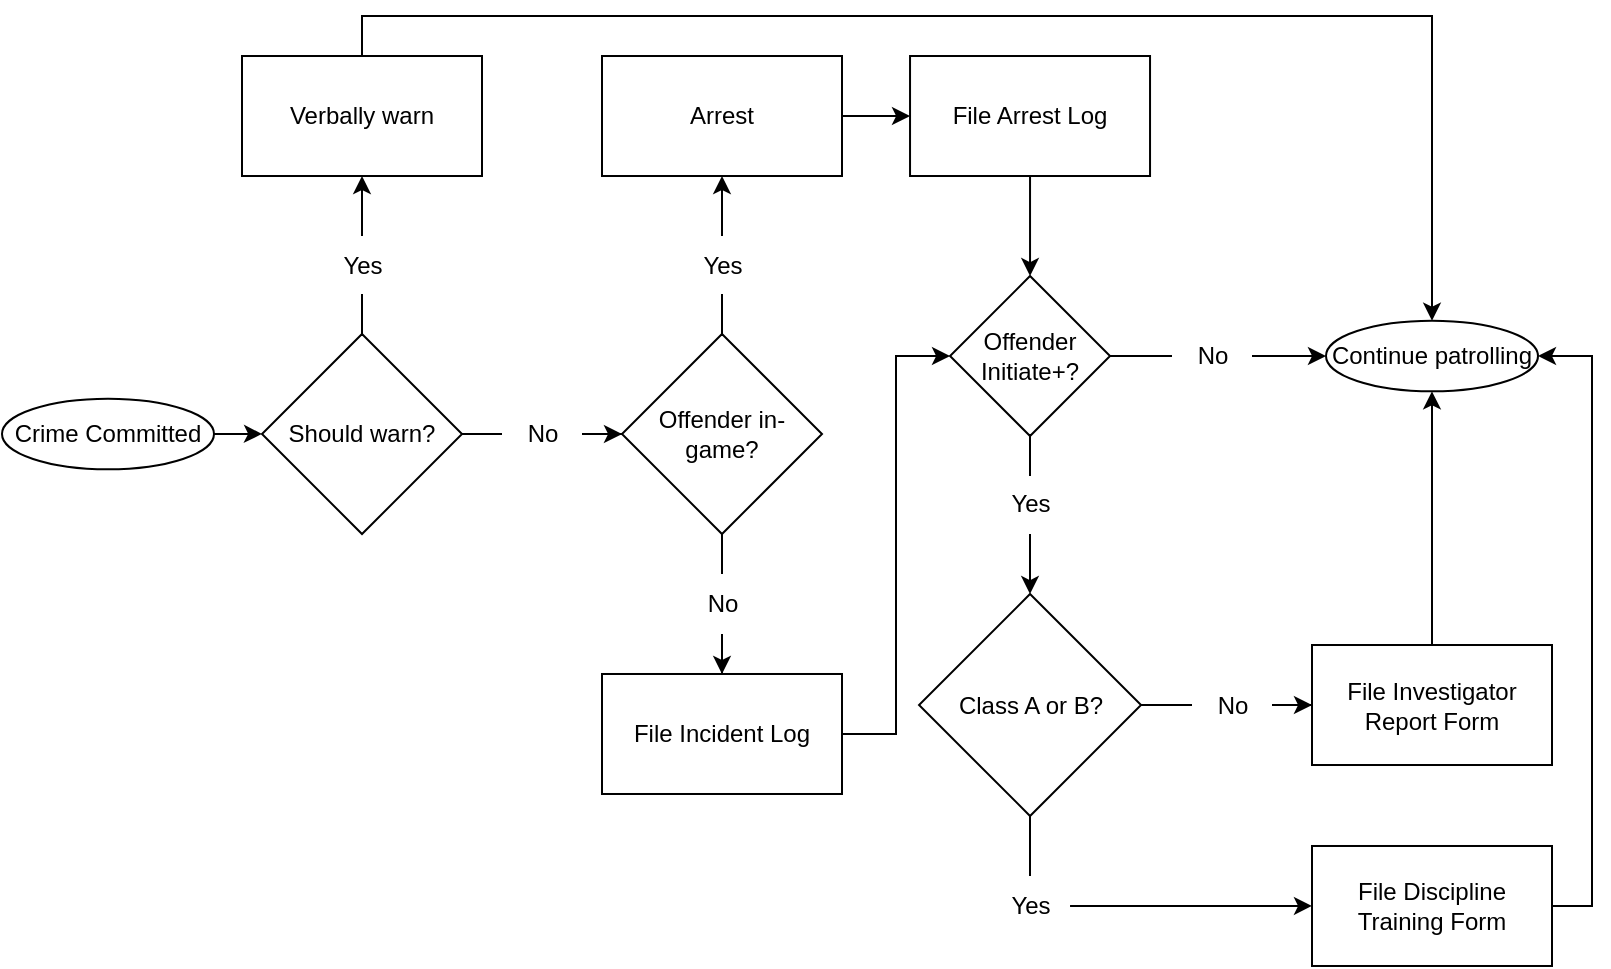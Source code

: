 <mxfile version="20.5.3" type="device"><diagram id="C5RBs43oDa-KdzZeNtuy" name="Page-1"><mxGraphModel dx="358" dy="674" grid="1" gridSize="10" guides="1" tooltips="1" connect="1" arrows="1" fold="1" page="1" pageScale="1" pageWidth="827" pageHeight="1169" math="0" shadow="0"><root><mxCell id="WIyWlLk6GJQsqaUBKTNV-0"/><mxCell id="WIyWlLk6GJQsqaUBKTNV-1" parent="WIyWlLk6GJQsqaUBKTNV-0"/><mxCell id="ngi5WdAwrhqHNQDqIdOo-2" value="" style="edgeStyle=orthogonalEdgeStyle;rounded=0;orthogonalLoop=1;jettySize=auto;html=1;" parent="WIyWlLk6GJQsqaUBKTNV-1" source="ngi5WdAwrhqHNQDqIdOo-0" target="ngi5WdAwrhqHNQDqIdOo-1" edge="1"><mxGeometry relative="1" as="geometry"/></mxCell><mxCell id="ngi5WdAwrhqHNQDqIdOo-0" value="Crime Committed" style="ellipse;whiteSpace=wrap;html=1;" parent="WIyWlLk6GJQsqaUBKTNV-1" vertex="1"><mxGeometry x="843" y="441.33" width="106" height="35.33" as="geometry"/></mxCell><UserObject label="" id="ngi5WdAwrhqHNQDqIdOo-4"><mxCell style="edgeStyle=orthogonalEdgeStyle;rounded=0;orthogonalLoop=1;jettySize=auto;html=1;startArrow=none;" parent="WIyWlLk6GJQsqaUBKTNV-1" source="ngi5WdAwrhqHNQDqIdOo-24" target="ngi5WdAwrhqHNQDqIdOo-3" edge="1"><mxGeometry relative="1" as="geometry"/></mxCell></UserObject><mxCell id="ngi5WdAwrhqHNQDqIdOo-6" value="" style="edgeStyle=orthogonalEdgeStyle;rounded=0;orthogonalLoop=1;jettySize=auto;html=1;startArrow=none;" parent="WIyWlLk6GJQsqaUBKTNV-1" source="ngi5WdAwrhqHNQDqIdOo-26" target="ngi5WdAwrhqHNQDqIdOo-5" edge="1"><mxGeometry relative="1" as="geometry"/></mxCell><mxCell id="ngi5WdAwrhqHNQDqIdOo-1" value="Should warn?" style="rhombus;whiteSpace=wrap;html=1;" parent="WIyWlLk6GJQsqaUBKTNV-1" vertex="1"><mxGeometry x="973" y="409" width="100.01" height="100.01" as="geometry"/></mxCell><mxCell id="fDD_IzC-QMONY1rBlTRo-1" style="edgeStyle=orthogonalEdgeStyle;rounded=0;orthogonalLoop=1;jettySize=auto;html=1;exitX=0.5;exitY=0;exitDx=0;exitDy=0;entryX=0.5;entryY=0;entryDx=0;entryDy=0;" edge="1" parent="WIyWlLk6GJQsqaUBKTNV-1" source="ngi5WdAwrhqHNQDqIdOo-3" target="YmLmxr0_tUAikW5fB8uA-0"><mxGeometry relative="1" as="geometry"/></mxCell><mxCell id="ngi5WdAwrhqHNQDqIdOo-3" value="Verbally warn" style="whiteSpace=wrap;html=1;" parent="WIyWlLk6GJQsqaUBKTNV-1" vertex="1"><mxGeometry x="963" y="270.005" width="120" height="60" as="geometry"/></mxCell><mxCell id="ngi5WdAwrhqHNQDqIdOo-8" value="" style="edgeStyle=orthogonalEdgeStyle;rounded=0;orthogonalLoop=1;jettySize=auto;html=1;startArrow=none;" parent="WIyWlLk6GJQsqaUBKTNV-1" source="ngi5WdAwrhqHNQDqIdOo-31" target="ngi5WdAwrhqHNQDqIdOo-7" edge="1"><mxGeometry relative="1" as="geometry"/></mxCell><mxCell id="ngi5WdAwrhqHNQDqIdOo-10" value="" style="edgeStyle=orthogonalEdgeStyle;rounded=0;orthogonalLoop=1;jettySize=auto;html=1;startArrow=none;" parent="WIyWlLk6GJQsqaUBKTNV-1" source="ngi5WdAwrhqHNQDqIdOo-29" target="ngi5WdAwrhqHNQDqIdOo-9" edge="1"><mxGeometry relative="1" as="geometry"/></mxCell><mxCell id="ngi5WdAwrhqHNQDqIdOo-5" value="Offender in-game?" style="rhombus;whiteSpace=wrap;html=1;" parent="WIyWlLk6GJQsqaUBKTNV-1" vertex="1"><mxGeometry x="1153" y="409" width="100" height="100" as="geometry"/></mxCell><mxCell id="ngi5WdAwrhqHNQDqIdOo-12" value="" style="edgeStyle=orthogonalEdgeStyle;rounded=0;orthogonalLoop=1;jettySize=auto;html=1;" parent="WIyWlLk6GJQsqaUBKTNV-1" source="ngi5WdAwrhqHNQDqIdOo-7" target="ngi5WdAwrhqHNQDqIdOo-11" edge="1"><mxGeometry relative="1" as="geometry"/></mxCell><mxCell id="ngi5WdAwrhqHNQDqIdOo-7" value="Arrest" style="whiteSpace=wrap;html=1;" parent="WIyWlLk6GJQsqaUBKTNV-1" vertex="1"><mxGeometry x="1143" y="270.005" width="120" height="60" as="geometry"/></mxCell><mxCell id="fDD_IzC-QMONY1rBlTRo-0" style="edgeStyle=orthogonalEdgeStyle;rounded=0;orthogonalLoop=1;jettySize=auto;html=1;exitX=1;exitY=0.5;exitDx=0;exitDy=0;entryX=0;entryY=0.5;entryDx=0;entryDy=0;" edge="1" parent="WIyWlLk6GJQsqaUBKTNV-1" source="ngi5WdAwrhqHNQDqIdOo-9" target="ngi5WdAwrhqHNQDqIdOo-13"><mxGeometry relative="1" as="geometry"/></mxCell><mxCell id="ngi5WdAwrhqHNQDqIdOo-9" value="File Incident Log" style="whiteSpace=wrap;html=1;" parent="WIyWlLk6GJQsqaUBKTNV-1" vertex="1"><mxGeometry x="1143" y="578.995" width="120" height="60" as="geometry"/></mxCell><mxCell id="ngi5WdAwrhqHNQDqIdOo-42" style="edgeStyle=orthogonalEdgeStyle;rounded=0;orthogonalLoop=1;jettySize=auto;html=1;exitX=0.5;exitY=1;exitDx=0;exitDy=0;entryX=0.5;entryY=0;entryDx=0;entryDy=0;" parent="WIyWlLk6GJQsqaUBKTNV-1" source="ngi5WdAwrhqHNQDqIdOo-11" target="ngi5WdAwrhqHNQDqIdOo-13" edge="1"><mxGeometry relative="1" as="geometry"/></mxCell><mxCell id="ngi5WdAwrhqHNQDqIdOo-11" value="File Arrest Log" style="whiteSpace=wrap;html=1;" parent="WIyWlLk6GJQsqaUBKTNV-1" vertex="1"><mxGeometry x="1297.02" y="270.005" width="120" height="60" as="geometry"/></mxCell><mxCell id="ngi5WdAwrhqHNQDqIdOo-16" value="" style="edgeStyle=orthogonalEdgeStyle;rounded=0;orthogonalLoop=1;jettySize=auto;html=1;startArrow=none;" parent="WIyWlLk6GJQsqaUBKTNV-1" source="ngi5WdAwrhqHNQDqIdOo-33" target="ngi5WdAwrhqHNQDqIdOo-15" edge="1"><mxGeometry relative="1" as="geometry"/></mxCell><mxCell id="YmLmxr0_tUAikW5fB8uA-5" style="edgeStyle=orthogonalEdgeStyle;rounded=0;orthogonalLoop=1;jettySize=auto;html=1;exitX=1;exitY=0.5;exitDx=0;exitDy=0;entryX=0;entryY=0.5;entryDx=0;entryDy=0;startArrow=none;" parent="WIyWlLk6GJQsqaUBKTNV-1" source="YmLmxr0_tUAikW5fB8uA-7" target="YmLmxr0_tUAikW5fB8uA-0" edge="1"><mxGeometry relative="1" as="geometry"/></mxCell><mxCell id="ngi5WdAwrhqHNQDqIdOo-13" value="Offender Initiate+?" style="rhombus;whiteSpace=wrap;html=1;" parent="WIyWlLk6GJQsqaUBKTNV-1" vertex="1"><mxGeometry x="1317.02" y="380.005" width="80" height="80" as="geometry"/></mxCell><mxCell id="ngi5WdAwrhqHNQDqIdOo-20" value="" style="edgeStyle=orthogonalEdgeStyle;rounded=0;orthogonalLoop=1;jettySize=auto;html=1;startArrow=none;" parent="WIyWlLk6GJQsqaUBKTNV-1" source="ngi5WdAwrhqHNQDqIdOo-37" target="ngi5WdAwrhqHNQDqIdOo-19" edge="1"><mxGeometry relative="1" as="geometry"/></mxCell><mxCell id="ngi5WdAwrhqHNQDqIdOo-22" value="" style="edgeStyle=orthogonalEdgeStyle;rounded=0;orthogonalLoop=1;jettySize=auto;html=1;startArrow=none;" parent="WIyWlLk6GJQsqaUBKTNV-1" source="ngi5WdAwrhqHNQDqIdOo-35" target="ngi5WdAwrhqHNQDqIdOo-21" edge="1"><mxGeometry relative="1" as="geometry"/></mxCell><mxCell id="ngi5WdAwrhqHNQDqIdOo-15" value="Class A or B?" style="rhombus;whiteSpace=wrap;html=1;" parent="WIyWlLk6GJQsqaUBKTNV-1" vertex="1"><mxGeometry x="1301.52" y="539" width="111" height="111" as="geometry"/></mxCell><mxCell id="YmLmxr0_tUAikW5fB8uA-4" style="edgeStyle=orthogonalEdgeStyle;rounded=0;orthogonalLoop=1;jettySize=auto;html=1;exitX=1;exitY=0.5;exitDx=0;exitDy=0;entryX=1;entryY=0.5;entryDx=0;entryDy=0;" parent="WIyWlLk6GJQsqaUBKTNV-1" source="ngi5WdAwrhqHNQDqIdOo-19" target="YmLmxr0_tUAikW5fB8uA-0" edge="1"><mxGeometry relative="1" as="geometry"/></mxCell><mxCell id="ngi5WdAwrhqHNQDqIdOo-19" value="File Discipline Training Form" style="whiteSpace=wrap;html=1;" parent="WIyWlLk6GJQsqaUBKTNV-1" vertex="1"><mxGeometry x="1498" y="664.995" width="120" height="60" as="geometry"/></mxCell><mxCell id="YmLmxr0_tUAikW5fB8uA-3" style="edgeStyle=orthogonalEdgeStyle;rounded=0;orthogonalLoop=1;jettySize=auto;html=1;exitX=0.5;exitY=0;exitDx=0;exitDy=0;entryX=0.5;entryY=1;entryDx=0;entryDy=0;" parent="WIyWlLk6GJQsqaUBKTNV-1" source="ngi5WdAwrhqHNQDqIdOo-21" target="YmLmxr0_tUAikW5fB8uA-0" edge="1"><mxGeometry relative="1" as="geometry"/></mxCell><mxCell id="ngi5WdAwrhqHNQDqIdOo-21" value="File Investigator Report Form" style="whiteSpace=wrap;html=1;" parent="WIyWlLk6GJQsqaUBKTNV-1" vertex="1"><mxGeometry x="1498" y="564.505" width="120" height="60" as="geometry"/></mxCell><mxCell id="ngi5WdAwrhqHNQDqIdOo-24" value="Yes" style="text;html=1;resizable=0;autosize=1;align=center;verticalAlign=middle;points=[];fillColor=none;strokeColor=none;rounded=0;" parent="WIyWlLk6GJQsqaUBKTNV-1" vertex="1"><mxGeometry x="1003" y="360" width="40" height="30" as="geometry"/></mxCell><mxCell id="ngi5WdAwrhqHNQDqIdOo-25" value="" style="edgeStyle=orthogonalEdgeStyle;rounded=0;orthogonalLoop=1;jettySize=auto;html=1;endArrow=none;" parent="WIyWlLk6GJQsqaUBKTNV-1" source="ngi5WdAwrhqHNQDqIdOo-1" target="ngi5WdAwrhqHNQDqIdOo-24" edge="1"><mxGeometry relative="1" as="geometry"><mxPoint x="1447.02" y="459.005" as="sourcePoint"/><mxPoint x="1513" y="459.005" as="targetPoint"/></mxGeometry></mxCell><mxCell id="ngi5WdAwrhqHNQDqIdOo-26" value="No" style="text;html=1;resizable=0;autosize=1;align=center;verticalAlign=middle;points=[];fillColor=none;strokeColor=none;rounded=0;" parent="WIyWlLk6GJQsqaUBKTNV-1" vertex="1"><mxGeometry x="1093" y="444" width="40" height="30" as="geometry"/></mxCell><mxCell id="ngi5WdAwrhqHNQDqIdOo-27" value="" style="edgeStyle=orthogonalEdgeStyle;rounded=0;orthogonalLoop=1;jettySize=auto;html=1;endArrow=none;" parent="WIyWlLk6GJQsqaUBKTNV-1" source="ngi5WdAwrhqHNQDqIdOo-1" target="ngi5WdAwrhqHNQDqIdOo-26" edge="1"><mxGeometry relative="1" as="geometry"><mxPoint x="1397" y="508.995" as="sourcePoint"/><mxPoint x="1397" y="539" as="targetPoint"/></mxGeometry></mxCell><mxCell id="ngi5WdAwrhqHNQDqIdOo-29" value="No" style="text;html=1;resizable=0;autosize=1;align=center;verticalAlign=middle;points=[];fillColor=none;strokeColor=none;rounded=0;" parent="WIyWlLk6GJQsqaUBKTNV-1" vertex="1"><mxGeometry x="1183" y="529.01" width="40" height="30" as="geometry"/></mxCell><mxCell id="ngi5WdAwrhqHNQDqIdOo-30" value="" style="edgeStyle=orthogonalEdgeStyle;rounded=0;orthogonalLoop=1;jettySize=auto;html=1;endArrow=none;" parent="WIyWlLk6GJQsqaUBKTNV-1" source="ngi5WdAwrhqHNQDqIdOo-5" target="ngi5WdAwrhqHNQDqIdOo-29" edge="1"><mxGeometry relative="1" as="geometry"><mxPoint x="1447.02" y="639" as="sourcePoint"/><mxPoint x="1533" y="639" as="targetPoint"/></mxGeometry></mxCell><mxCell id="ngi5WdAwrhqHNQDqIdOo-31" value="Yes" style="text;html=1;resizable=0;autosize=1;align=center;verticalAlign=middle;points=[];fillColor=none;strokeColor=none;rounded=0;" parent="WIyWlLk6GJQsqaUBKTNV-1" vertex="1"><mxGeometry x="1183" y="360" width="40" height="30" as="geometry"/></mxCell><mxCell id="ngi5WdAwrhqHNQDqIdOo-32" value="" style="edgeStyle=orthogonalEdgeStyle;rounded=0;orthogonalLoop=1;jettySize=auto;html=1;endArrow=none;" parent="WIyWlLk6GJQsqaUBKTNV-1" source="ngi5WdAwrhqHNQDqIdOo-5" target="ngi5WdAwrhqHNQDqIdOo-31" edge="1"><mxGeometry relative="1" as="geometry"><mxPoint x="1397.02" y="689" as="sourcePoint"/><mxPoint x="1397.02" y="749.005" as="targetPoint"/></mxGeometry></mxCell><mxCell id="ngi5WdAwrhqHNQDqIdOo-33" value="Yes" style="text;html=1;resizable=0;autosize=1;align=center;verticalAlign=middle;points=[];fillColor=none;strokeColor=none;rounded=0;" parent="WIyWlLk6GJQsqaUBKTNV-1" vertex="1"><mxGeometry x="1337.02" y="479.01" width="40" height="30" as="geometry"/></mxCell><mxCell id="ngi5WdAwrhqHNQDqIdOo-34" value="" style="edgeStyle=orthogonalEdgeStyle;rounded=0;orthogonalLoop=1;jettySize=auto;html=1;endArrow=none;" parent="WIyWlLk6GJQsqaUBKTNV-1" source="ngi5WdAwrhqHNQDqIdOo-13" target="ngi5WdAwrhqHNQDqIdOo-33" edge="1"><mxGeometry relative="1" as="geometry"><mxPoint x="1397" y="998.975" as="sourcePoint"/><mxPoint x="1397" y="1029.015" as="targetPoint"/></mxGeometry></mxCell><mxCell id="ngi5WdAwrhqHNQDqIdOo-35" value="No" style="text;html=1;resizable=0;autosize=1;align=center;verticalAlign=middle;points=[];fillColor=none;strokeColor=none;rounded=0;" parent="WIyWlLk6GJQsqaUBKTNV-1" vertex="1"><mxGeometry x="1438" y="579.5" width="40" height="30" as="geometry"/></mxCell><mxCell id="ngi5WdAwrhqHNQDqIdOo-36" value="" style="edgeStyle=orthogonalEdgeStyle;rounded=0;orthogonalLoop=1;jettySize=auto;html=1;endArrow=none;" parent="WIyWlLk6GJQsqaUBKTNV-1" source="ngi5WdAwrhqHNQDqIdOo-15" target="ngi5WdAwrhqHNQDqIdOo-35" edge="1"><mxGeometry relative="1" as="geometry"><mxPoint x="1437.02" y="1108.995" as="sourcePoint"/><mxPoint x="1513" y="1108.995" as="targetPoint"/></mxGeometry></mxCell><mxCell id="ngi5WdAwrhqHNQDqIdOo-37" value="Yes" style="text;html=1;resizable=0;autosize=1;align=center;verticalAlign=middle;points=[];fillColor=none;strokeColor=none;rounded=0;" parent="WIyWlLk6GJQsqaUBKTNV-1" vertex="1"><mxGeometry x="1337.02" y="679.99" width="40" height="30" as="geometry"/></mxCell><mxCell id="ngi5WdAwrhqHNQDqIdOo-38" value="" style="edgeStyle=orthogonalEdgeStyle;rounded=0;orthogonalLoop=1;jettySize=auto;html=1;endArrow=none;" parent="WIyWlLk6GJQsqaUBKTNV-1" source="ngi5WdAwrhqHNQDqIdOo-15" target="ngi5WdAwrhqHNQDqIdOo-37" edge="1"><mxGeometry relative="1" as="geometry"><mxPoint x="1357.02" y="1108.995" as="sourcePoint"/><mxPoint x="1273" y="1108.995" as="targetPoint"/></mxGeometry></mxCell><mxCell id="YmLmxr0_tUAikW5fB8uA-0" value="Continue patrolling" style="ellipse;whiteSpace=wrap;html=1;" parent="WIyWlLk6GJQsqaUBKTNV-1" vertex="1"><mxGeometry x="1505" y="402.34" width="106" height="35.33" as="geometry"/></mxCell><mxCell id="YmLmxr0_tUAikW5fB8uA-7" value="No" style="text;html=1;resizable=0;autosize=1;align=center;verticalAlign=middle;points=[];fillColor=none;strokeColor=none;rounded=0;" parent="WIyWlLk6GJQsqaUBKTNV-1" vertex="1"><mxGeometry x="1428" y="405" width="40" height="30" as="geometry"/></mxCell><mxCell id="YmLmxr0_tUAikW5fB8uA-8" value="" style="edgeStyle=orthogonalEdgeStyle;rounded=0;orthogonalLoop=1;jettySize=auto;html=1;exitX=1;exitY=0.5;exitDx=0;exitDy=0;entryX=0;entryY=0.5;entryDx=0;entryDy=0;endArrow=none;" parent="WIyWlLk6GJQsqaUBKTNV-1" source="ngi5WdAwrhqHNQDqIdOo-13" target="YmLmxr0_tUAikW5fB8uA-7" edge="1"><mxGeometry relative="1" as="geometry"><mxPoint x="1397.02" y="420.005" as="sourcePoint"/><mxPoint x="1505.0" y="420.005" as="targetPoint"/></mxGeometry></mxCell></root></mxGraphModel></diagram></mxfile>